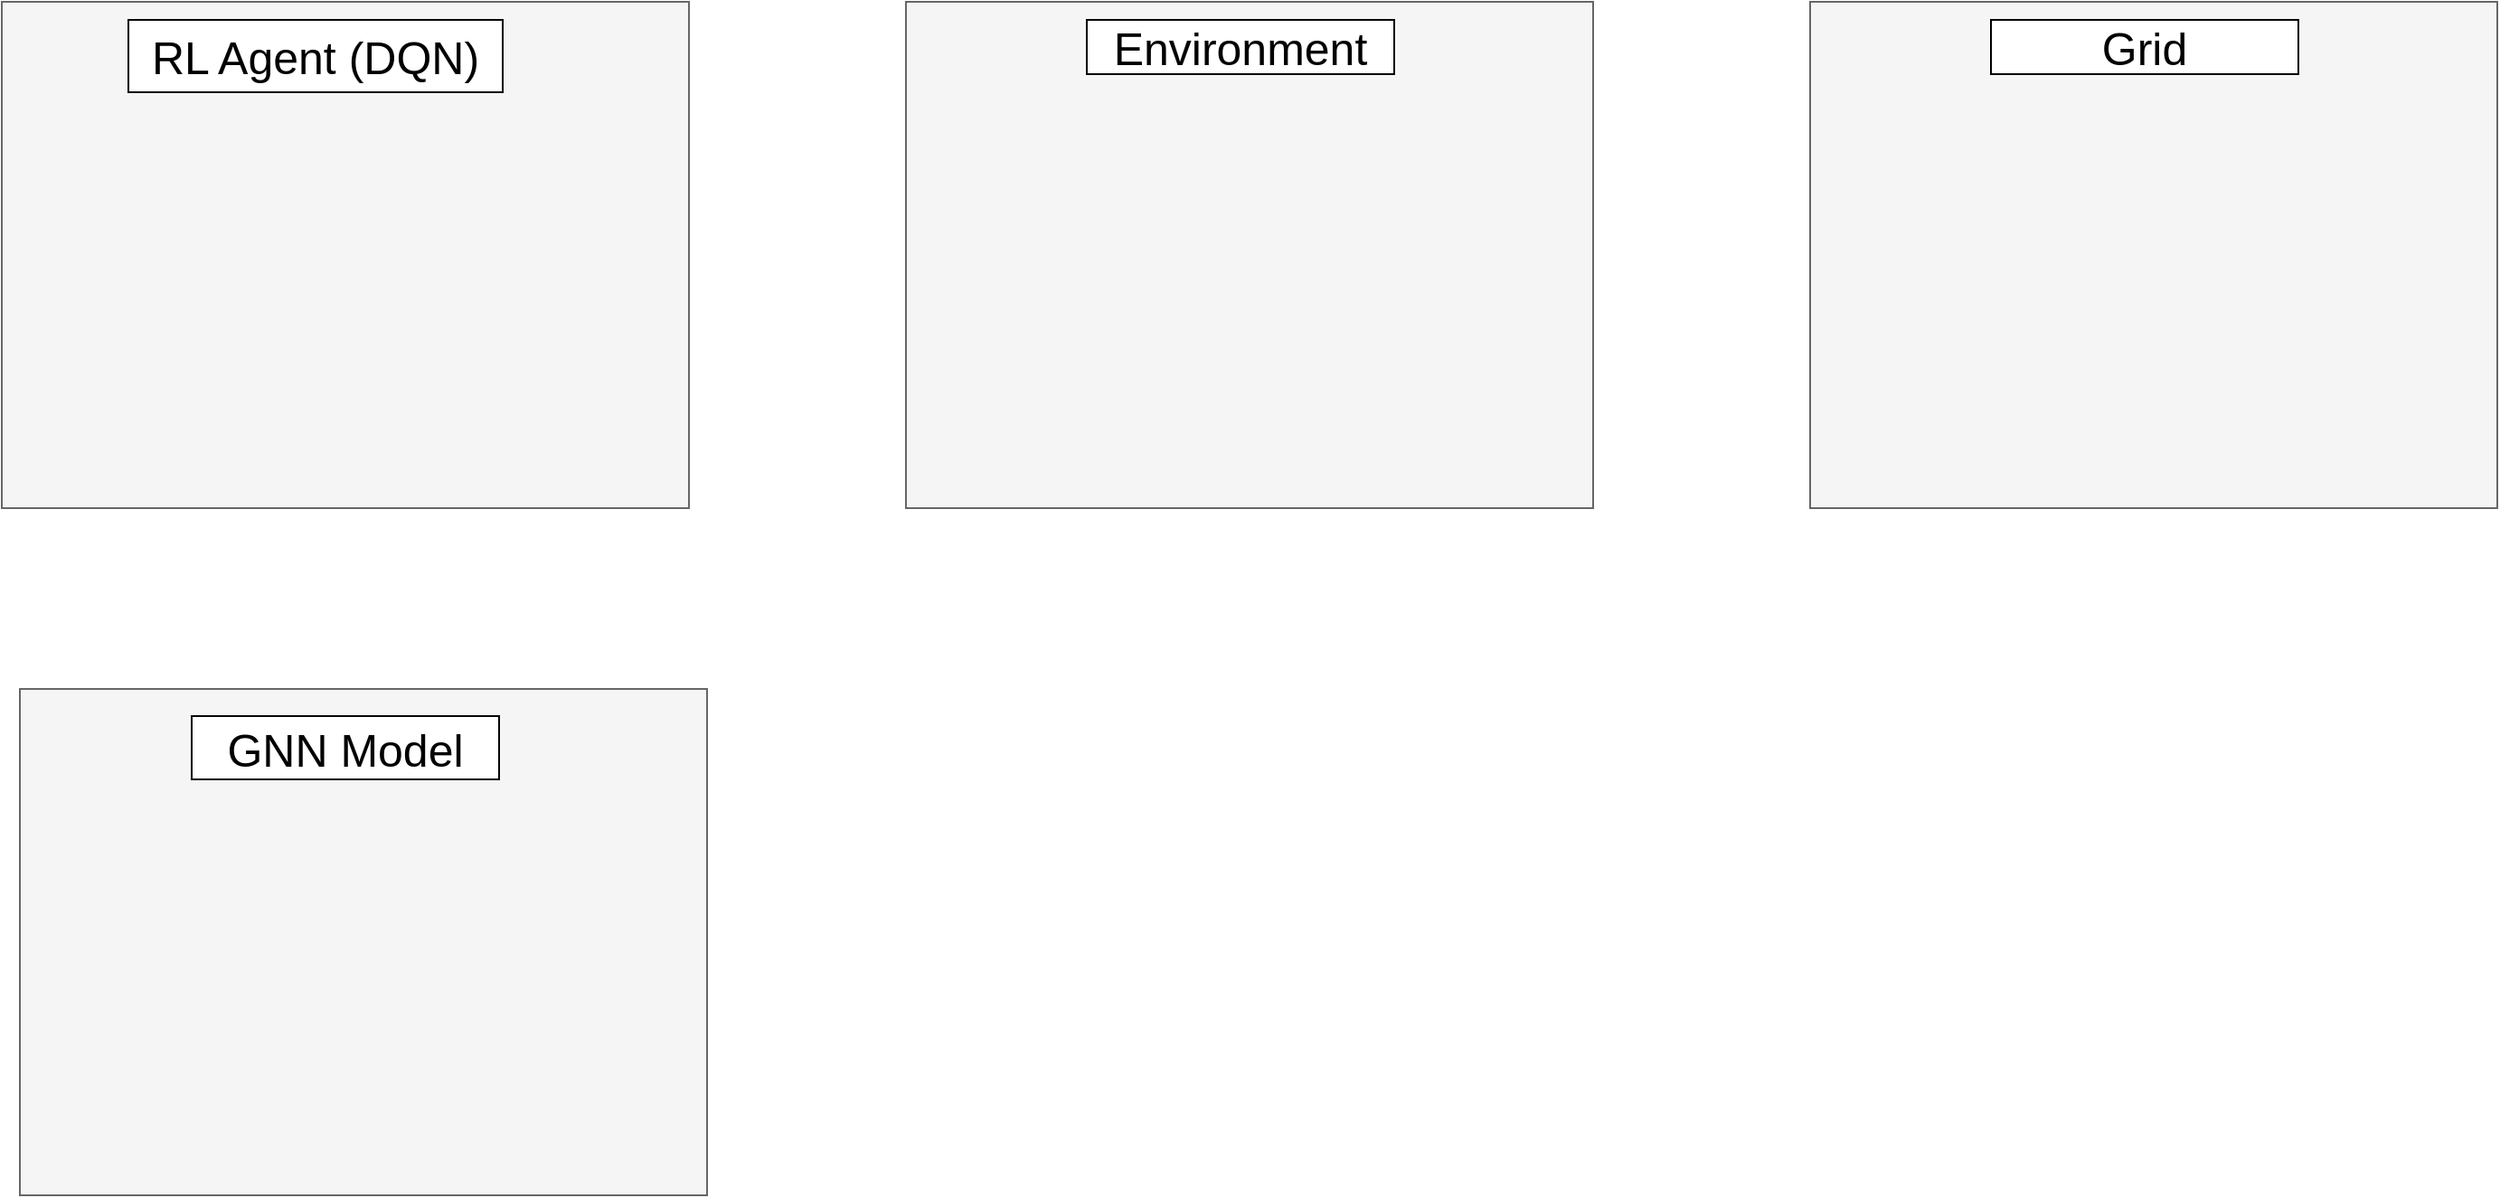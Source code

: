 <mxfile version="27.1.6">
  <diagram name="Page-1" id="acl9b-Ro4dWBJq8NwQiJ">
    <mxGraphModel dx="2231" dy="1334" grid="1" gridSize="10" guides="1" tooltips="1" connect="1" arrows="1" fold="1" page="1" pageScale="1" pageWidth="850" pageHeight="1100" math="1" shadow="0">
      <root>
        <mxCell id="0" />
        <mxCell id="1" parent="0" />
        <mxCell id="Rq15LC-haqhljMWJH_8i-8" value="" style="rounded=0;whiteSpace=wrap;html=1;fillColor=#f5f5f5;fontColor=#333333;strokeColor=#666666;" vertex="1" parent="1">
          <mxGeometry x="300" y="140" width="380" height="280" as="geometry" />
        </mxCell>
        <mxCell id="Rq15LC-haqhljMWJH_8i-9" value="&lt;font style=&quot;font-size: 25px;&quot;&gt;Environment&lt;/font&gt;" style="rounded=0;whiteSpace=wrap;html=1;" vertex="1" parent="1">
          <mxGeometry x="400" y="150" width="170" height="30" as="geometry" />
        </mxCell>
        <mxCell id="Rq15LC-haqhljMWJH_8i-10" value="" style="rounded=0;whiteSpace=wrap;html=1;fillColor=#f5f5f5;fontColor=#333333;strokeColor=#666666;" vertex="1" parent="1">
          <mxGeometry x="800" y="140" width="380" height="280" as="geometry" />
        </mxCell>
        <mxCell id="Rq15LC-haqhljMWJH_8i-11" value="&lt;font style=&quot;font-size: 25px;&quot;&gt;Grid&lt;/font&gt;" style="rounded=0;whiteSpace=wrap;html=1;" vertex="1" parent="1">
          <mxGeometry x="900" y="150" width="170" height="30" as="geometry" />
        </mxCell>
        <mxCell id="Rq15LC-haqhljMWJH_8i-12" value="" style="rounded=0;whiteSpace=wrap;html=1;fillColor=#f5f5f5;fontColor=#333333;strokeColor=#666666;" vertex="1" parent="1">
          <mxGeometry x="-200" y="140" width="380" height="280" as="geometry" />
        </mxCell>
        <mxCell id="Rq15LC-haqhljMWJH_8i-13" value="RL Agent (DQN)" style="rounded=0;whiteSpace=wrap;html=1;fontSize=25;" vertex="1" parent="1">
          <mxGeometry x="-130" y="150" width="207" height="40" as="geometry" />
        </mxCell>
        <mxCell id="Rq15LC-haqhljMWJH_8i-14" value="" style="rounded=0;whiteSpace=wrap;html=1;fillColor=#f5f5f5;fontColor=#333333;strokeColor=#666666;" vertex="1" parent="1">
          <mxGeometry x="-190" y="520" width="380" height="280" as="geometry" />
        </mxCell>
        <mxCell id="Rq15LC-haqhljMWJH_8i-15" value="&lt;font style=&quot;font-size: 25px;&quot;&gt;GNN Model&lt;br&gt;&lt;/font&gt;" style="rounded=0;whiteSpace=wrap;html=1;" vertex="1" parent="1">
          <mxGeometry x="-95" y="535" width="170" height="35" as="geometry" />
        </mxCell>
      </root>
    </mxGraphModel>
  </diagram>
</mxfile>
